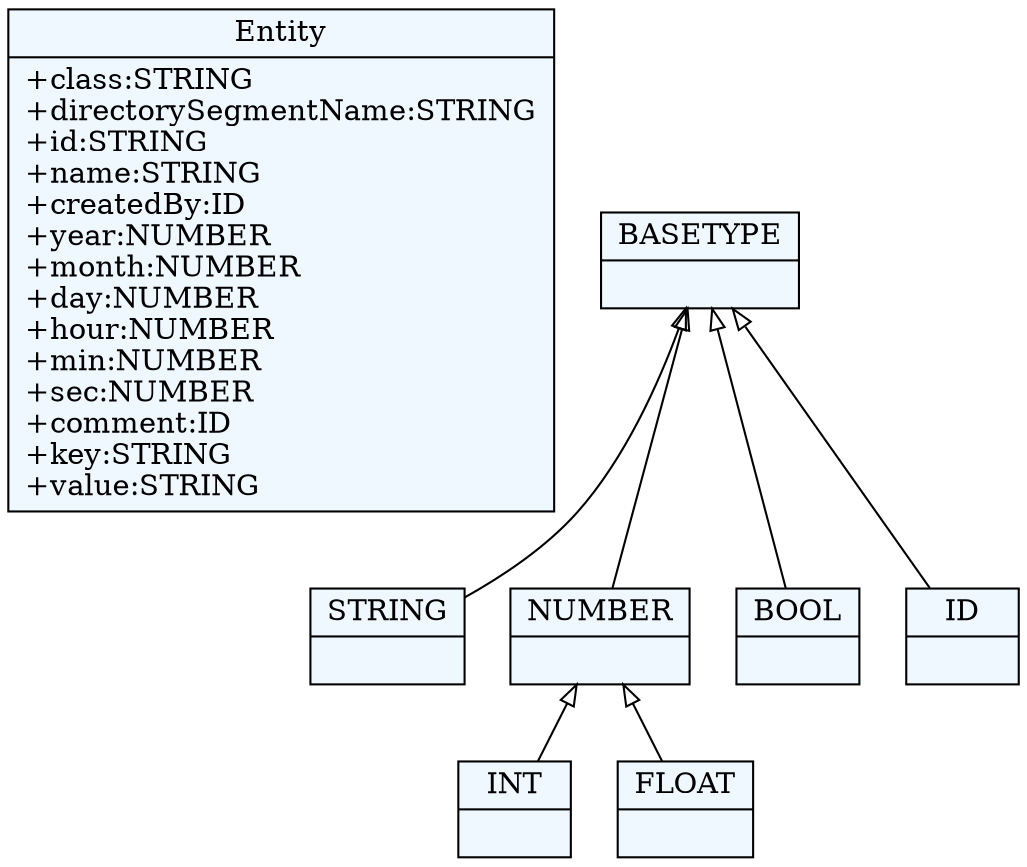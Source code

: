 
    digraph xtext {
    fontname = "Bitstream Vera Sans"
    fontsize = 8
    node[
        shape=record,
        style=filled,
        fillcolor=aliceblue
    ]
    nodesep = 0.3
    edge[dir=black,arrowtail=empty]


140184834589312[ label="{Entity|+class:STRING\l+directorySegmentName:STRING\l+id:STRING\l+name:STRING\l+createdBy:ID\l+year:NUMBER\l+month:NUMBER\l+day:NUMBER\l+hour:NUMBER\l+min:NUMBER\l+sec:NUMBER\l+comment:ID\l+key:STRING\l+value:STRING\l}"]

140184834440176[ label="{STRING|}"]

140184834454144[ label="{BASETYPE|}"]
140184834454144 -> 140184834450736 [dir=back]
140184834454144 -> 140184834442816 [dir=back]
140184834454144 -> 140184834437536 [dir=back]
140184834454144 -> 140184834440176 [dir=back]

140184834445456[ label="{INT|}"]

140184834448096[ label="{FLOAT|}"]

140184834450736[ label="{NUMBER|}"]
140184834450736 -> 140184834448096 [dir=back]
140184834450736 -> 140184834445456 [dir=back]

140184834442816[ label="{BOOL|}"]

140184834437536[ label="{ID|}"]


}
